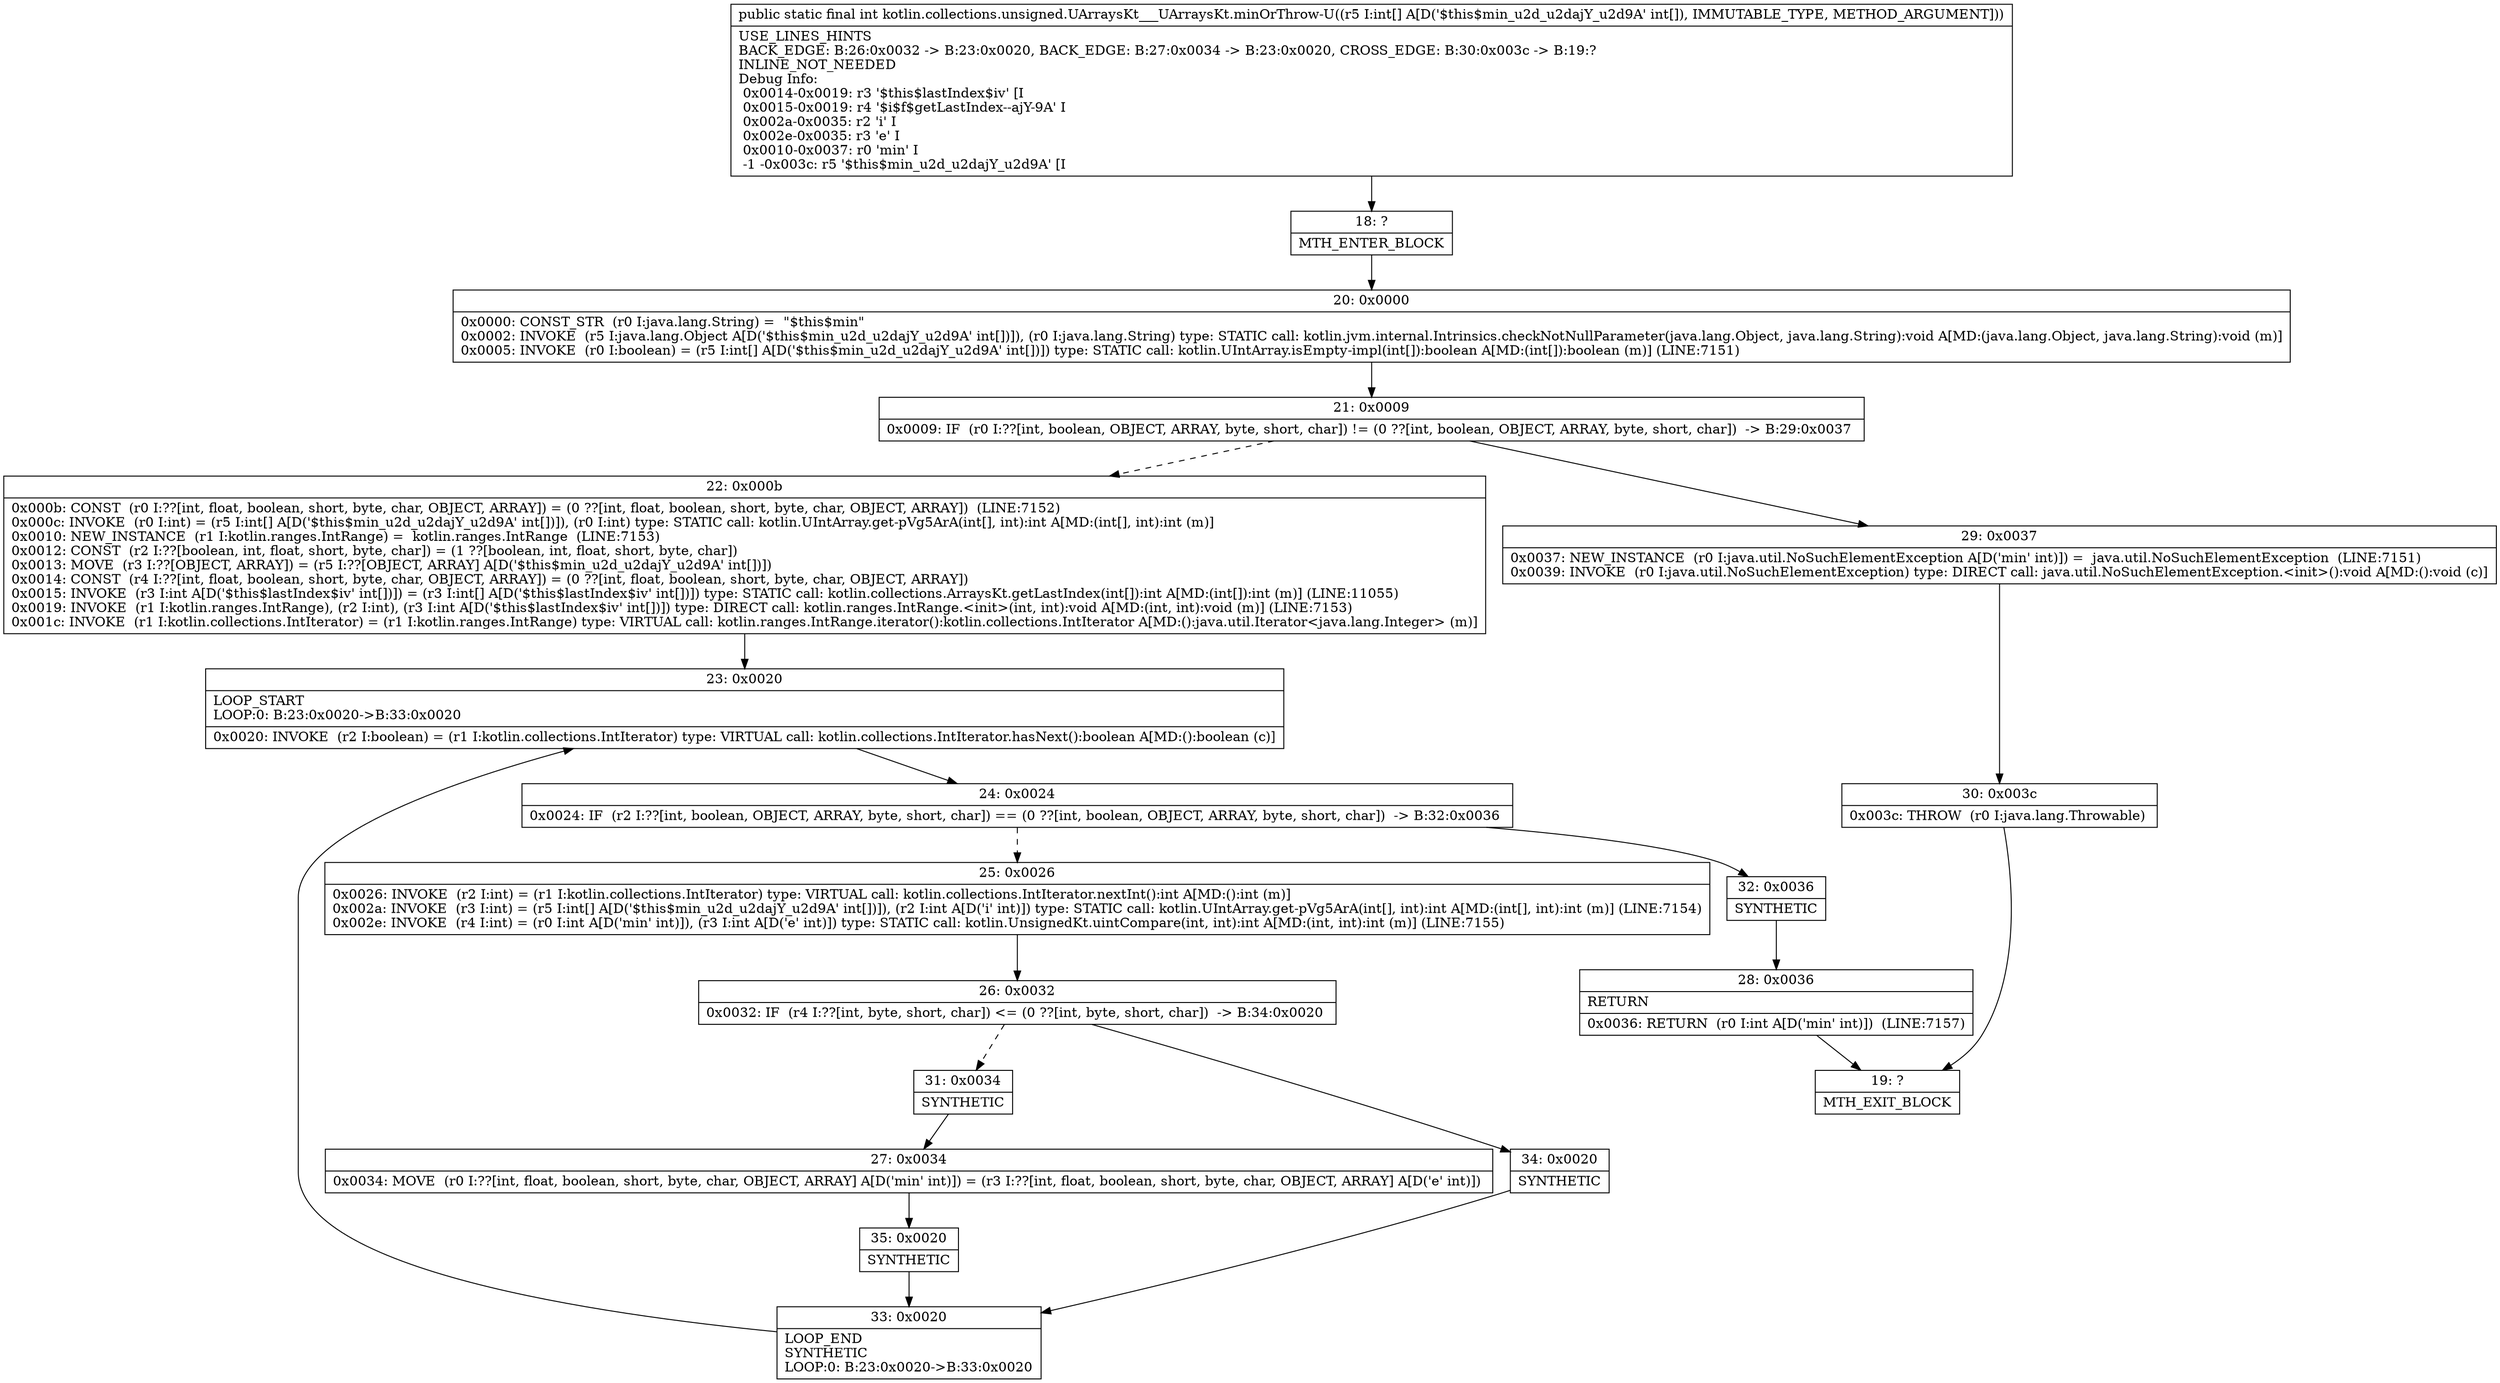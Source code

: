 digraph "CFG forkotlin.collections.unsigned.UArraysKt___UArraysKt.minOrThrow\-U([I)I" {
Node_18 [shape=record,label="{18\:\ ?|MTH_ENTER_BLOCK\l}"];
Node_20 [shape=record,label="{20\:\ 0x0000|0x0000: CONST_STR  (r0 I:java.lang.String) =  \"$this$min\" \l0x0002: INVOKE  (r5 I:java.lang.Object A[D('$this$min_u2d_u2dajY_u2d9A' int[])]), (r0 I:java.lang.String) type: STATIC call: kotlin.jvm.internal.Intrinsics.checkNotNullParameter(java.lang.Object, java.lang.String):void A[MD:(java.lang.Object, java.lang.String):void (m)]\l0x0005: INVOKE  (r0 I:boolean) = (r5 I:int[] A[D('$this$min_u2d_u2dajY_u2d9A' int[])]) type: STATIC call: kotlin.UIntArray.isEmpty\-impl(int[]):boolean A[MD:(int[]):boolean (m)] (LINE:7151)\l}"];
Node_21 [shape=record,label="{21\:\ 0x0009|0x0009: IF  (r0 I:??[int, boolean, OBJECT, ARRAY, byte, short, char]) != (0 ??[int, boolean, OBJECT, ARRAY, byte, short, char])  \-\> B:29:0x0037 \l}"];
Node_22 [shape=record,label="{22\:\ 0x000b|0x000b: CONST  (r0 I:??[int, float, boolean, short, byte, char, OBJECT, ARRAY]) = (0 ??[int, float, boolean, short, byte, char, OBJECT, ARRAY])  (LINE:7152)\l0x000c: INVOKE  (r0 I:int) = (r5 I:int[] A[D('$this$min_u2d_u2dajY_u2d9A' int[])]), (r0 I:int) type: STATIC call: kotlin.UIntArray.get\-pVg5ArA(int[], int):int A[MD:(int[], int):int (m)]\l0x0010: NEW_INSTANCE  (r1 I:kotlin.ranges.IntRange) =  kotlin.ranges.IntRange  (LINE:7153)\l0x0012: CONST  (r2 I:??[boolean, int, float, short, byte, char]) = (1 ??[boolean, int, float, short, byte, char]) \l0x0013: MOVE  (r3 I:??[OBJECT, ARRAY]) = (r5 I:??[OBJECT, ARRAY] A[D('$this$min_u2d_u2dajY_u2d9A' int[])]) \l0x0014: CONST  (r4 I:??[int, float, boolean, short, byte, char, OBJECT, ARRAY]) = (0 ??[int, float, boolean, short, byte, char, OBJECT, ARRAY]) \l0x0015: INVOKE  (r3 I:int A[D('$this$lastIndex$iv' int[])]) = (r3 I:int[] A[D('$this$lastIndex$iv' int[])]) type: STATIC call: kotlin.collections.ArraysKt.getLastIndex(int[]):int A[MD:(int[]):int (m)] (LINE:11055)\l0x0019: INVOKE  (r1 I:kotlin.ranges.IntRange), (r2 I:int), (r3 I:int A[D('$this$lastIndex$iv' int[])]) type: DIRECT call: kotlin.ranges.IntRange.\<init\>(int, int):void A[MD:(int, int):void (m)] (LINE:7153)\l0x001c: INVOKE  (r1 I:kotlin.collections.IntIterator) = (r1 I:kotlin.ranges.IntRange) type: VIRTUAL call: kotlin.ranges.IntRange.iterator():kotlin.collections.IntIterator A[MD:():java.util.Iterator\<java.lang.Integer\> (m)]\l}"];
Node_23 [shape=record,label="{23\:\ 0x0020|LOOP_START\lLOOP:0: B:23:0x0020\-\>B:33:0x0020\l|0x0020: INVOKE  (r2 I:boolean) = (r1 I:kotlin.collections.IntIterator) type: VIRTUAL call: kotlin.collections.IntIterator.hasNext():boolean A[MD:():boolean (c)]\l}"];
Node_24 [shape=record,label="{24\:\ 0x0024|0x0024: IF  (r2 I:??[int, boolean, OBJECT, ARRAY, byte, short, char]) == (0 ??[int, boolean, OBJECT, ARRAY, byte, short, char])  \-\> B:32:0x0036 \l}"];
Node_25 [shape=record,label="{25\:\ 0x0026|0x0026: INVOKE  (r2 I:int) = (r1 I:kotlin.collections.IntIterator) type: VIRTUAL call: kotlin.collections.IntIterator.nextInt():int A[MD:():int (m)]\l0x002a: INVOKE  (r3 I:int) = (r5 I:int[] A[D('$this$min_u2d_u2dajY_u2d9A' int[])]), (r2 I:int A[D('i' int)]) type: STATIC call: kotlin.UIntArray.get\-pVg5ArA(int[], int):int A[MD:(int[], int):int (m)] (LINE:7154)\l0x002e: INVOKE  (r4 I:int) = (r0 I:int A[D('min' int)]), (r3 I:int A[D('e' int)]) type: STATIC call: kotlin.UnsignedKt.uintCompare(int, int):int A[MD:(int, int):int (m)] (LINE:7155)\l}"];
Node_26 [shape=record,label="{26\:\ 0x0032|0x0032: IF  (r4 I:??[int, byte, short, char]) \<= (0 ??[int, byte, short, char])  \-\> B:34:0x0020 \l}"];
Node_31 [shape=record,label="{31\:\ 0x0034|SYNTHETIC\l}"];
Node_27 [shape=record,label="{27\:\ 0x0034|0x0034: MOVE  (r0 I:??[int, float, boolean, short, byte, char, OBJECT, ARRAY] A[D('min' int)]) = (r3 I:??[int, float, boolean, short, byte, char, OBJECT, ARRAY] A[D('e' int)]) \l}"];
Node_35 [shape=record,label="{35\:\ 0x0020|SYNTHETIC\l}"];
Node_33 [shape=record,label="{33\:\ 0x0020|LOOP_END\lSYNTHETIC\lLOOP:0: B:23:0x0020\-\>B:33:0x0020\l}"];
Node_34 [shape=record,label="{34\:\ 0x0020|SYNTHETIC\l}"];
Node_32 [shape=record,label="{32\:\ 0x0036|SYNTHETIC\l}"];
Node_28 [shape=record,label="{28\:\ 0x0036|RETURN\l|0x0036: RETURN  (r0 I:int A[D('min' int)])  (LINE:7157)\l}"];
Node_19 [shape=record,label="{19\:\ ?|MTH_EXIT_BLOCK\l}"];
Node_29 [shape=record,label="{29\:\ 0x0037|0x0037: NEW_INSTANCE  (r0 I:java.util.NoSuchElementException A[D('min' int)]) =  java.util.NoSuchElementException  (LINE:7151)\l0x0039: INVOKE  (r0 I:java.util.NoSuchElementException) type: DIRECT call: java.util.NoSuchElementException.\<init\>():void A[MD:():void (c)]\l}"];
Node_30 [shape=record,label="{30\:\ 0x003c|0x003c: THROW  (r0 I:java.lang.Throwable) \l}"];
MethodNode[shape=record,label="{public static final int kotlin.collections.unsigned.UArraysKt___UArraysKt.minOrThrow\-U((r5 I:int[] A[D('$this$min_u2d_u2dajY_u2d9A' int[]), IMMUTABLE_TYPE, METHOD_ARGUMENT]))  | USE_LINES_HINTS\lBACK_EDGE: B:26:0x0032 \-\> B:23:0x0020, BACK_EDGE: B:27:0x0034 \-\> B:23:0x0020, CROSS_EDGE: B:30:0x003c \-\> B:19:?\lINLINE_NOT_NEEDED\lDebug Info:\l  0x0014\-0x0019: r3 '$this$lastIndex$iv' [I\l  0x0015\-0x0019: r4 '$i$f$getLastIndex\-\-ajY\-9A' I\l  0x002a\-0x0035: r2 'i' I\l  0x002e\-0x0035: r3 'e' I\l  0x0010\-0x0037: r0 'min' I\l  \-1 \-0x003c: r5 '$this$min_u2d_u2dajY_u2d9A' [I\l}"];
MethodNode -> Node_18;Node_18 -> Node_20;
Node_20 -> Node_21;
Node_21 -> Node_22[style=dashed];
Node_21 -> Node_29;
Node_22 -> Node_23;
Node_23 -> Node_24;
Node_24 -> Node_25[style=dashed];
Node_24 -> Node_32;
Node_25 -> Node_26;
Node_26 -> Node_31[style=dashed];
Node_26 -> Node_34;
Node_31 -> Node_27;
Node_27 -> Node_35;
Node_35 -> Node_33;
Node_33 -> Node_23;
Node_34 -> Node_33;
Node_32 -> Node_28;
Node_28 -> Node_19;
Node_29 -> Node_30;
Node_30 -> Node_19;
}

